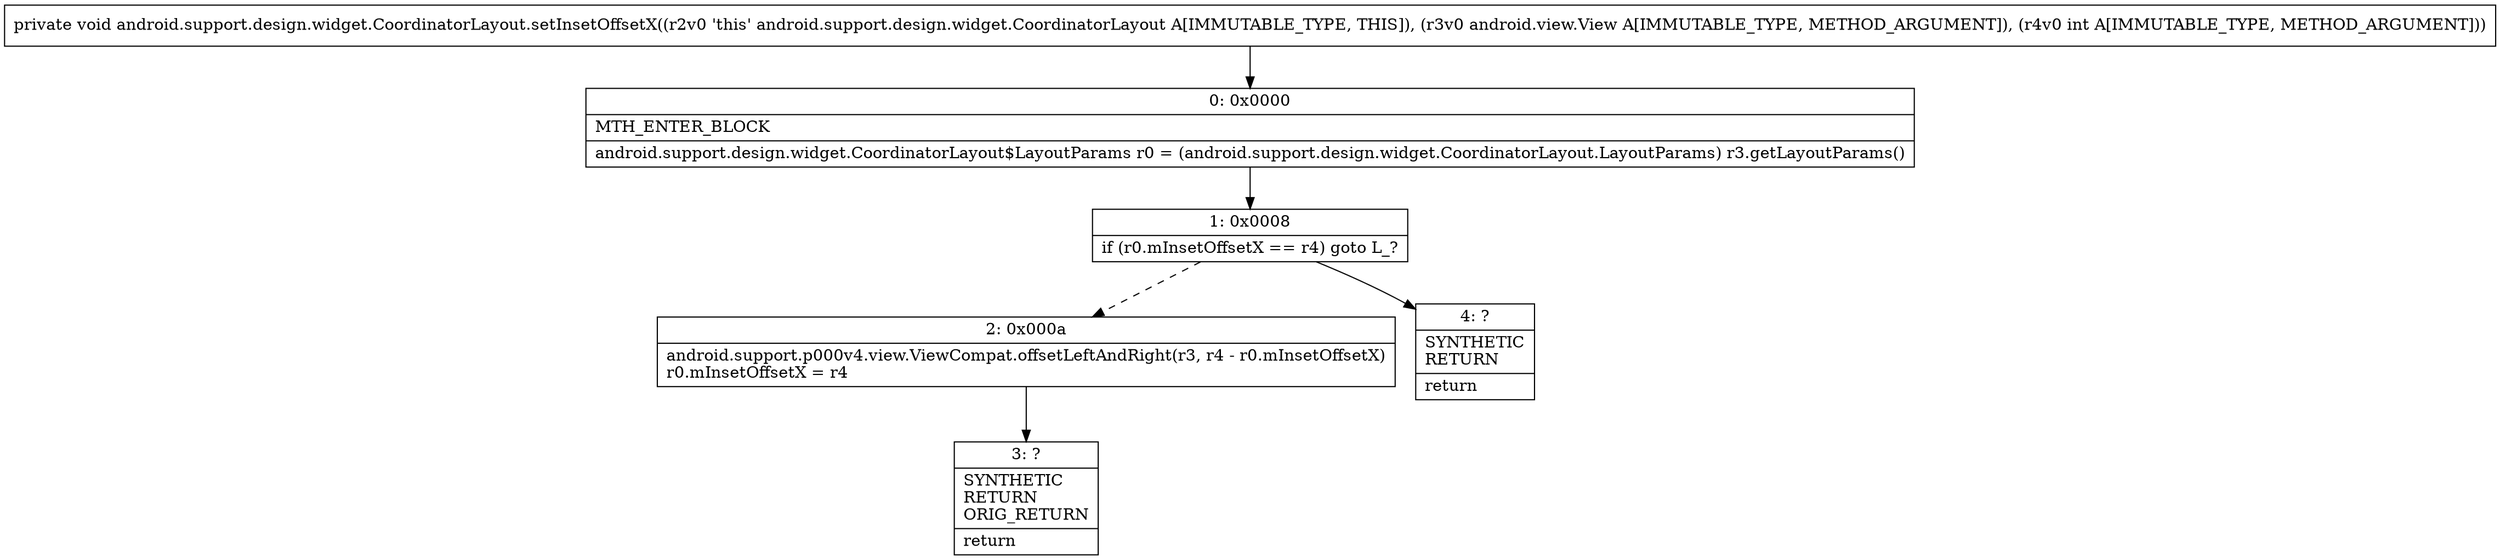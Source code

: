 digraph "CFG forandroid.support.design.widget.CoordinatorLayout.setInsetOffsetX(Landroid\/view\/View;I)V" {
Node_0 [shape=record,label="{0\:\ 0x0000|MTH_ENTER_BLOCK\l|android.support.design.widget.CoordinatorLayout$LayoutParams r0 = (android.support.design.widget.CoordinatorLayout.LayoutParams) r3.getLayoutParams()\l}"];
Node_1 [shape=record,label="{1\:\ 0x0008|if (r0.mInsetOffsetX == r4) goto L_?\l}"];
Node_2 [shape=record,label="{2\:\ 0x000a|android.support.p000v4.view.ViewCompat.offsetLeftAndRight(r3, r4 \- r0.mInsetOffsetX)\lr0.mInsetOffsetX = r4\l}"];
Node_3 [shape=record,label="{3\:\ ?|SYNTHETIC\lRETURN\lORIG_RETURN\l|return\l}"];
Node_4 [shape=record,label="{4\:\ ?|SYNTHETIC\lRETURN\l|return\l}"];
MethodNode[shape=record,label="{private void android.support.design.widget.CoordinatorLayout.setInsetOffsetX((r2v0 'this' android.support.design.widget.CoordinatorLayout A[IMMUTABLE_TYPE, THIS]), (r3v0 android.view.View A[IMMUTABLE_TYPE, METHOD_ARGUMENT]), (r4v0 int A[IMMUTABLE_TYPE, METHOD_ARGUMENT])) }"];
MethodNode -> Node_0;
Node_0 -> Node_1;
Node_1 -> Node_2[style=dashed];
Node_1 -> Node_4;
Node_2 -> Node_3;
}

